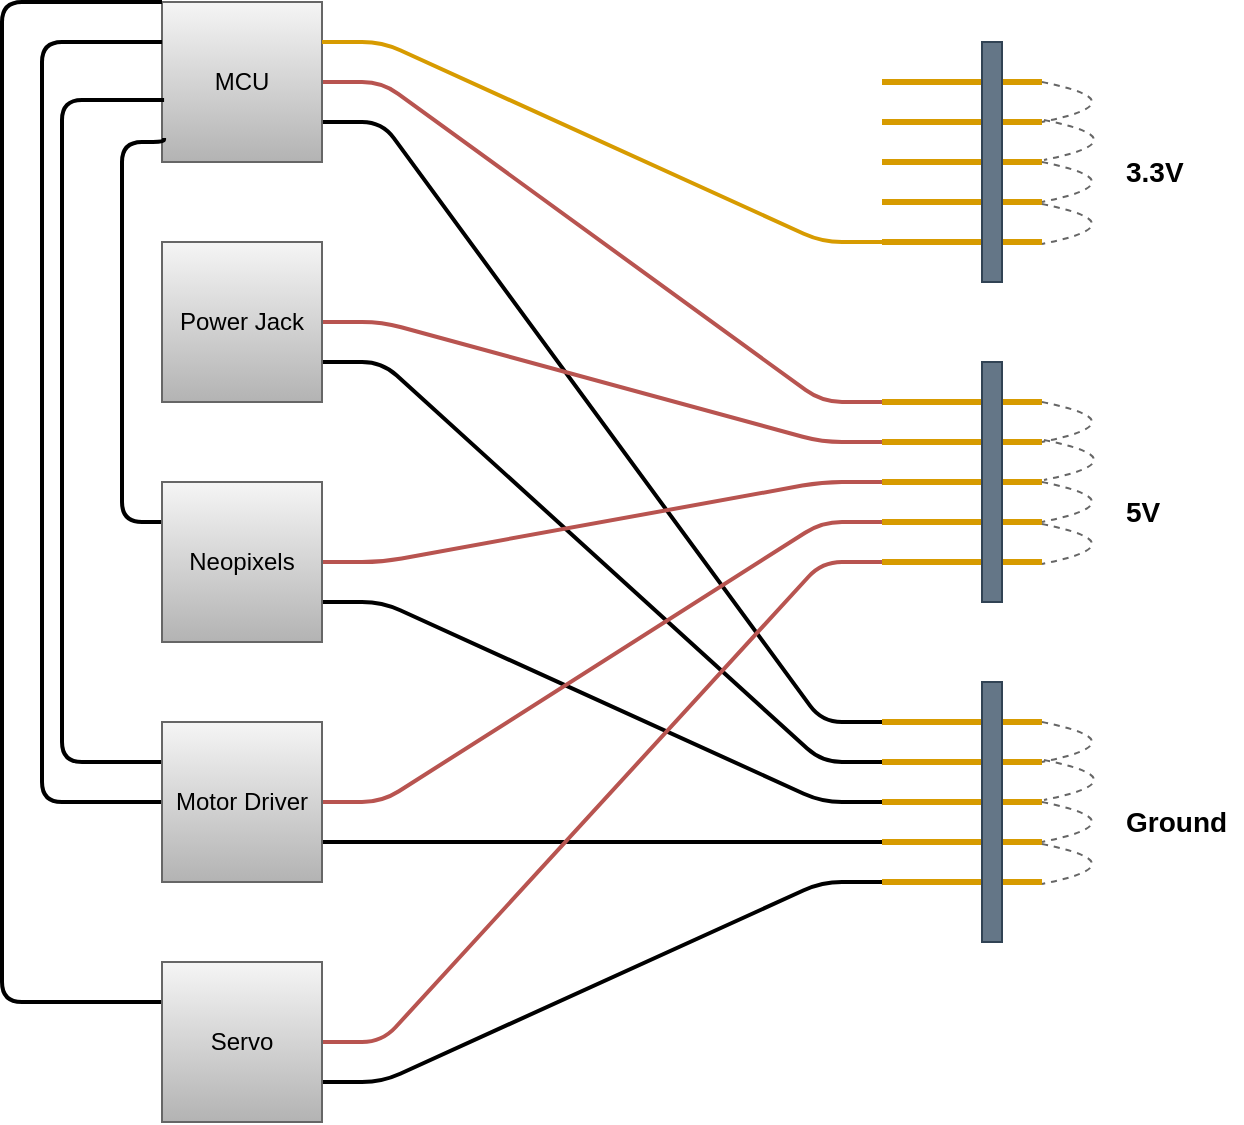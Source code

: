 <mxfile version="20.8.10" type="device"><diagram name="Page-1" id="1U_vpjZSg7oTEMf45Gdx"><mxGraphModel dx="1074" dy="1057" grid="1" gridSize="10" guides="1" tooltips="1" connect="1" arrows="1" fold="1" page="1" pageScale="1" pageWidth="1100" pageHeight="850" math="0" shadow="0"><root><mxCell id="0"/><mxCell id="1" parent="0"/><mxCell id="CsTQeBh8DQEDIjNZtIHu-3" value="" style="endArrow=none;html=1;rounded=0;strokeWidth=3;fillColor=#ffcd28;gradientColor=#ffa500;strokeColor=#d79b00;" parent="1" edge="1"><mxGeometry width="50" height="50" relative="1" as="geometry"><mxPoint x="480" y="520" as="sourcePoint"/><mxPoint x="560" y="520" as="targetPoint"/></mxGeometry></mxCell><mxCell id="CsTQeBh8DQEDIjNZtIHu-4" value="" style="endArrow=none;html=1;rounded=0;strokeWidth=3;fillColor=#ffcd28;gradientColor=#ffa500;strokeColor=#d79b00;" parent="1" edge="1"><mxGeometry width="50" height="50" relative="1" as="geometry"><mxPoint x="480" y="540" as="sourcePoint"/><mxPoint x="560" y="540" as="targetPoint"/></mxGeometry></mxCell><mxCell id="CsTQeBh8DQEDIjNZtIHu-5" value="" style="endArrow=none;html=1;rounded=0;strokeWidth=3;fillColor=#ffcd28;gradientColor=#ffa500;strokeColor=#d79b00;" parent="1" edge="1"><mxGeometry width="50" height="50" relative="1" as="geometry"><mxPoint x="480" y="560" as="sourcePoint"/><mxPoint x="560" y="560" as="targetPoint"/></mxGeometry></mxCell><mxCell id="CsTQeBh8DQEDIjNZtIHu-6" value="" style="endArrow=none;html=1;rounded=0;strokeWidth=3;fillColor=#ffcd28;gradientColor=#ffa500;strokeColor=#d79b00;" parent="1" edge="1"><mxGeometry width="50" height="50" relative="1" as="geometry"><mxPoint x="480" y="580" as="sourcePoint"/><mxPoint x="560" y="580" as="targetPoint"/></mxGeometry></mxCell><mxCell id="CsTQeBh8DQEDIjNZtIHu-7" value="" style="endArrow=none;html=1;rounded=0;strokeWidth=3;fillColor=#ffcd28;gradientColor=#ffa500;strokeColor=#d79b00;" parent="1" edge="1"><mxGeometry width="50" height="50" relative="1" as="geometry"><mxPoint x="480" y="600" as="sourcePoint"/><mxPoint x="560" y="600" as="targetPoint"/></mxGeometry></mxCell><mxCell id="CsTQeBh8DQEDIjNZtIHu-8" value="" style="endArrow=none;html=1;rounded=0;strokeWidth=3;fillColor=#ffcd28;gradientColor=#ffa500;strokeColor=#d79b00;" parent="1" edge="1"><mxGeometry width="50" height="50" relative="1" as="geometry"><mxPoint x="480" y="440" as="sourcePoint"/><mxPoint x="560" y="440" as="targetPoint"/></mxGeometry></mxCell><mxCell id="CsTQeBh8DQEDIjNZtIHu-9" value="" style="endArrow=none;html=1;rounded=0;strokeWidth=3;fillColor=#ffcd28;gradientColor=#ffa500;strokeColor=#d79b00;" parent="1" edge="1"><mxGeometry width="50" height="50" relative="1" as="geometry"><mxPoint x="480" y="420" as="sourcePoint"/><mxPoint x="560" y="420" as="targetPoint"/></mxGeometry></mxCell><mxCell id="CsTQeBh8DQEDIjNZtIHu-10" value="" style="endArrow=none;html=1;rounded=0;strokeWidth=3;fillColor=#ffcd28;gradientColor=#ffa500;strokeColor=#d79b00;" parent="1" edge="1"><mxGeometry width="50" height="50" relative="1" as="geometry"><mxPoint x="480" y="400" as="sourcePoint"/><mxPoint x="560" y="400" as="targetPoint"/></mxGeometry></mxCell><mxCell id="CsTQeBh8DQEDIjNZtIHu-11" value="" style="endArrow=none;html=1;rounded=0;strokeWidth=3;fillColor=#ffcd28;gradientColor=#ffa500;strokeColor=#d79b00;" parent="1" edge="1"><mxGeometry width="50" height="50" relative="1" as="geometry"><mxPoint x="480" y="380" as="sourcePoint"/><mxPoint x="560" y="380" as="targetPoint"/></mxGeometry></mxCell><mxCell id="CsTQeBh8DQEDIjNZtIHu-12" value="" style="endArrow=none;html=1;rounded=0;strokeWidth=3;fillColor=#ffcd28;gradientColor=#ffa500;strokeColor=#d79b00;" parent="1" edge="1"><mxGeometry width="50" height="50" relative="1" as="geometry"><mxPoint x="480" y="360" as="sourcePoint"/><mxPoint x="560" y="360" as="targetPoint"/></mxGeometry></mxCell><mxCell id="CsTQeBh8DQEDIjNZtIHu-13" value="" style="rounded=0;whiteSpace=wrap;html=1;fillColor=#647687;fontColor=#ffffff;strokeColor=#314354;" parent="1" vertex="1"><mxGeometry x="530" y="340" width="10" height="120" as="geometry"/></mxCell><mxCell id="CsTQeBh8DQEDIjNZtIHu-14" value="" style="rounded=0;whiteSpace=wrap;html=1;fillColor=#647687;fontColor=#ffffff;strokeColor=#314354;" parent="1" vertex="1"><mxGeometry x="530" y="500" width="10" height="130" as="geometry"/></mxCell><mxCell id="CsTQeBh8DQEDIjNZtIHu-16" value="" style="html=1;labelBackgroundColor=#ffffff;endArrow=none;endFill=0;jettySize=auto;orthogonalLoop=1;strokeWidth=1;dashed=1;fontSize=14;curved=1;fillColor=#f5f5f5;gradientColor=#b3b3b3;strokeColor=#666666;" parent="1" edge="1"><mxGeometry width="60" height="60" relative="1" as="geometry"><mxPoint x="560" y="360" as="sourcePoint"/><mxPoint x="560" y="380" as="targetPoint"/><Array as="points"><mxPoint x="610" y="370"/></Array></mxGeometry></mxCell><mxCell id="CsTQeBh8DQEDIjNZtIHu-17" value="" style="html=1;labelBackgroundColor=#ffffff;endArrow=none;endFill=0;jettySize=auto;orthogonalLoop=1;strokeWidth=1;dashed=1;fontSize=14;curved=1;fillColor=#f5f5f5;gradientColor=#b3b3b3;strokeColor=#666666;" parent="1" edge="1"><mxGeometry width="60" height="60" relative="1" as="geometry"><mxPoint x="561" y="379" as="sourcePoint"/><mxPoint x="561" y="399" as="targetPoint"/><Array as="points"><mxPoint x="611" y="389"/></Array></mxGeometry></mxCell><mxCell id="CsTQeBh8DQEDIjNZtIHu-18" value="" style="html=1;labelBackgroundColor=#ffffff;endArrow=none;endFill=0;jettySize=auto;orthogonalLoop=1;strokeWidth=1;dashed=1;fontSize=14;curved=1;fillColor=#f5f5f5;gradientColor=#b3b3b3;strokeColor=#666666;" parent="1" edge="1"><mxGeometry width="60" height="60" relative="1" as="geometry"><mxPoint x="560" y="400" as="sourcePoint"/><mxPoint x="560" y="420" as="targetPoint"/><Array as="points"><mxPoint x="610" y="410"/></Array></mxGeometry></mxCell><mxCell id="CsTQeBh8DQEDIjNZtIHu-19" value="" style="html=1;labelBackgroundColor=#ffffff;endArrow=none;endFill=0;jettySize=auto;orthogonalLoop=1;strokeWidth=1;dashed=1;fontSize=14;curved=1;fillColor=#f5f5f5;gradientColor=#b3b3b3;strokeColor=#666666;" parent="1" edge="1"><mxGeometry width="60" height="60" relative="1" as="geometry"><mxPoint x="560" y="421" as="sourcePoint"/><mxPoint x="560" y="441" as="targetPoint"/><Array as="points"><mxPoint x="610" y="431"/></Array></mxGeometry></mxCell><mxCell id="CsTQeBh8DQEDIjNZtIHu-20" value="" style="html=1;labelBackgroundColor=#ffffff;endArrow=none;endFill=0;jettySize=auto;orthogonalLoop=1;strokeWidth=1;dashed=1;fontSize=14;curved=1;fillColor=#f5f5f5;gradientColor=#b3b3b3;strokeColor=#666666;" parent="1" edge="1"><mxGeometry width="60" height="60" relative="1" as="geometry"><mxPoint x="560" y="520" as="sourcePoint"/><mxPoint x="560" y="540" as="targetPoint"/><Array as="points"><mxPoint x="610" y="530"/></Array></mxGeometry></mxCell><mxCell id="CsTQeBh8DQEDIjNZtIHu-21" value="" style="html=1;labelBackgroundColor=#ffffff;endArrow=none;endFill=0;jettySize=auto;orthogonalLoop=1;strokeWidth=1;dashed=1;fontSize=14;curved=1;fillColor=#f5f5f5;gradientColor=#b3b3b3;strokeColor=#666666;" parent="1" edge="1"><mxGeometry width="60" height="60" relative="1" as="geometry"><mxPoint x="561" y="539" as="sourcePoint"/><mxPoint x="561" y="559" as="targetPoint"/><Array as="points"><mxPoint x="611" y="549"/></Array></mxGeometry></mxCell><mxCell id="CsTQeBh8DQEDIjNZtIHu-22" value="" style="html=1;labelBackgroundColor=#ffffff;endArrow=none;endFill=0;jettySize=auto;orthogonalLoop=1;strokeWidth=1;dashed=1;fontSize=14;curved=1;fillColor=#f5f5f5;gradientColor=#b3b3b3;strokeColor=#666666;" parent="1" edge="1"><mxGeometry width="60" height="60" relative="1" as="geometry"><mxPoint x="560" y="560" as="sourcePoint"/><mxPoint x="560" y="580" as="targetPoint"/><Array as="points"><mxPoint x="610" y="570"/></Array></mxGeometry></mxCell><mxCell id="CsTQeBh8DQEDIjNZtIHu-23" value="" style="html=1;labelBackgroundColor=#ffffff;endArrow=none;endFill=0;jettySize=auto;orthogonalLoop=1;strokeWidth=1;dashed=1;fontSize=14;curved=1;fillColor=#f5f5f5;gradientColor=#b3b3b3;strokeColor=#666666;" parent="1" edge="1"><mxGeometry width="60" height="60" relative="1" as="geometry"><mxPoint x="560" y="581" as="sourcePoint"/><mxPoint x="560" y="601" as="targetPoint"/><Array as="points"><mxPoint x="610" y="591"/></Array></mxGeometry></mxCell><mxCell id="CsTQeBh8DQEDIjNZtIHu-29" style="edgeStyle=entityRelationEdgeStyle;orthogonalLoop=1;jettySize=auto;html=1;exitX=1;exitY=0.5;exitDx=0;exitDy=0;strokeWidth=2;fillColor=#f8cecc;gradientColor=#ea6b66;strokeColor=#b85450;endArrow=none;endFill=0;" parent="1" source="CsTQeBh8DQEDIjNZtIHu-24" edge="1"><mxGeometry relative="1" as="geometry"><mxPoint x="480" y="360" as="targetPoint"/></mxGeometry></mxCell><mxCell id="CsTQeBh8DQEDIjNZtIHu-38" style="edgeStyle=entityRelationEdgeStyle;orthogonalLoop=1;jettySize=auto;html=1;exitX=1;exitY=0.75;exitDx=0;exitDy=0;strokeWidth=2;endArrow=none;endFill=0;" parent="1" source="CsTQeBh8DQEDIjNZtIHu-24" edge="1"><mxGeometry relative="1" as="geometry"><mxPoint x="480" y="520" as="targetPoint"/></mxGeometry></mxCell><mxCell id="CsTQeBh8DQEDIjNZtIHu-24" value="MCU" style="rounded=0;whiteSpace=wrap;html=1;fillColor=#f5f5f5;gradientColor=#b3b3b3;strokeColor=#666666;" parent="1" vertex="1"><mxGeometry x="120" y="160" width="80" height="80" as="geometry"/></mxCell><mxCell id="CsTQeBh8DQEDIjNZtIHu-30" style="edgeStyle=entityRelationEdgeStyle;orthogonalLoop=1;jettySize=auto;html=1;exitX=1;exitY=0.5;exitDx=0;exitDy=0;strokeWidth=2;fillColor=#f8cecc;gradientColor=#ea6b66;strokeColor=#b85450;endArrow=none;endFill=0;" parent="1" source="CsTQeBh8DQEDIjNZtIHu-25" edge="1"><mxGeometry relative="1" as="geometry"><mxPoint x="480" y="380" as="targetPoint"/></mxGeometry></mxCell><mxCell id="CsTQeBh8DQEDIjNZtIHu-37" style="edgeStyle=entityRelationEdgeStyle;orthogonalLoop=1;jettySize=auto;html=1;exitX=1;exitY=0.75;exitDx=0;exitDy=0;strokeWidth=2;endArrow=none;endFill=0;" parent="1" source="CsTQeBh8DQEDIjNZtIHu-25" edge="1"><mxGeometry relative="1" as="geometry"><mxPoint x="480" y="540" as="targetPoint"/></mxGeometry></mxCell><mxCell id="CsTQeBh8DQEDIjNZtIHu-49" style="edgeStyle=entityRelationEdgeStyle;orthogonalLoop=1;jettySize=auto;html=1;exitX=1;exitY=0.25;exitDx=0;exitDy=0;strokeWidth=2;endArrow=none;endFill=0;fillColor=#ffe6cc;strokeColor=#d79b00;" parent="1" source="CsTQeBh8DQEDIjNZtIHu-24" edge="1"><mxGeometry relative="1" as="geometry"><mxPoint x="480" y="280" as="targetPoint"/></mxGeometry></mxCell><mxCell id="CsTQeBh8DQEDIjNZtIHu-25" value="Power Jack" style="rounded=0;whiteSpace=wrap;html=1;fillColor=#f5f5f5;gradientColor=#b3b3b3;strokeColor=#666666;" parent="1" vertex="1"><mxGeometry x="120" y="280" width="80" height="80" as="geometry"/></mxCell><mxCell id="CsTQeBh8DQEDIjNZtIHu-31" style="edgeStyle=entityRelationEdgeStyle;orthogonalLoop=1;jettySize=auto;html=1;exitX=1;exitY=0.5;exitDx=0;exitDy=0;strokeWidth=2;fillColor=#f8cecc;gradientColor=#ea6b66;strokeColor=#b85450;endArrow=none;endFill=0;" parent="1" source="CsTQeBh8DQEDIjNZtIHu-26" edge="1"><mxGeometry relative="1" as="geometry"><mxPoint x="480" y="400" as="targetPoint"/></mxGeometry></mxCell><mxCell id="CsTQeBh8DQEDIjNZtIHu-36" style="edgeStyle=entityRelationEdgeStyle;orthogonalLoop=1;jettySize=auto;html=1;exitX=1;exitY=0.75;exitDx=0;exitDy=0;strokeWidth=2;endArrow=none;endFill=0;" parent="1" source="CsTQeBh8DQEDIjNZtIHu-26" edge="1"><mxGeometry relative="1" as="geometry"><mxPoint x="480" y="560" as="targetPoint"/></mxGeometry></mxCell><mxCell id="CsTQeBh8DQEDIjNZtIHu-53" style="edgeStyle=orthogonalEdgeStyle;orthogonalLoop=1;jettySize=auto;html=1;exitX=0;exitY=0.25;exitDx=0;exitDy=0;strokeWidth=2;fontSize=14;endArrow=none;endFill=0;entryX=0.013;entryY=0.85;entryDx=0;entryDy=0;entryPerimeter=0;" parent="1" source="CsTQeBh8DQEDIjNZtIHu-26" target="CsTQeBh8DQEDIjNZtIHu-24" edge="1"><mxGeometry relative="1" as="geometry"><mxPoint x="120" y="260" as="targetPoint"/><Array as="points"><mxPoint x="100" y="420"/><mxPoint x="100" y="230"/><mxPoint x="121" y="230"/></Array></mxGeometry></mxCell><mxCell id="CsTQeBh8DQEDIjNZtIHu-26" value="Neopixels" style="rounded=0;whiteSpace=wrap;html=1;fillColor=#f5f5f5;gradientColor=#b3b3b3;strokeColor=#666666;" parent="1" vertex="1"><mxGeometry x="120" y="400" width="80" height="80" as="geometry"/></mxCell><mxCell id="CsTQeBh8DQEDIjNZtIHu-32" style="edgeStyle=entityRelationEdgeStyle;orthogonalLoop=1;jettySize=auto;html=1;exitX=1;exitY=0.5;exitDx=0;exitDy=0;strokeWidth=2;fillColor=#f8cecc;gradientColor=#ea6b66;strokeColor=#b85450;endArrow=none;endFill=0;" parent="1" source="CsTQeBh8DQEDIjNZtIHu-27" edge="1"><mxGeometry relative="1" as="geometry"><mxPoint x="480" y="420" as="targetPoint"/></mxGeometry></mxCell><mxCell id="CsTQeBh8DQEDIjNZtIHu-35" style="edgeStyle=entityRelationEdgeStyle;orthogonalLoop=1;jettySize=auto;html=1;exitX=1;exitY=0.75;exitDx=0;exitDy=0;strokeWidth=2;endArrow=none;endFill=0;" parent="1" source="CsTQeBh8DQEDIjNZtIHu-27" edge="1"><mxGeometry relative="1" as="geometry"><mxPoint x="480" y="580" as="targetPoint"/></mxGeometry></mxCell><mxCell id="CsTQeBh8DQEDIjNZtIHu-54" style="edgeStyle=orthogonalEdgeStyle;orthogonalLoop=1;jettySize=auto;html=1;exitX=0;exitY=0.25;exitDx=0;exitDy=0;entryX=0.013;entryY=0.613;entryDx=0;entryDy=0;entryPerimeter=0;strokeWidth=2;fontSize=14;endArrow=none;endFill=0;" parent="1" source="CsTQeBh8DQEDIjNZtIHu-27" target="CsTQeBh8DQEDIjNZtIHu-24" edge="1"><mxGeometry relative="1" as="geometry"><Array as="points"><mxPoint x="70" y="540"/><mxPoint x="70" y="209"/></Array></mxGeometry></mxCell><mxCell id="CsTQeBh8DQEDIjNZtIHu-55" style="edgeStyle=orthogonalEdgeStyle;orthogonalLoop=1;jettySize=auto;html=1;exitX=0;exitY=0.5;exitDx=0;exitDy=0;entryX=0;entryY=0.25;entryDx=0;entryDy=0;strokeWidth=2;fontSize=14;endArrow=none;endFill=0;" parent="1" source="CsTQeBh8DQEDIjNZtIHu-27" target="CsTQeBh8DQEDIjNZtIHu-24" edge="1"><mxGeometry relative="1" as="geometry"><Array as="points"><mxPoint x="60" y="560"/><mxPoint x="60" y="180"/></Array></mxGeometry></mxCell><mxCell id="CsTQeBh8DQEDIjNZtIHu-27" value="Motor Driver" style="rounded=0;whiteSpace=wrap;html=1;fillColor=#f5f5f5;gradientColor=#b3b3b3;strokeColor=#666666;" parent="1" vertex="1"><mxGeometry x="120" y="520" width="80" height="80" as="geometry"/></mxCell><mxCell id="CsTQeBh8DQEDIjNZtIHu-33" style="edgeStyle=entityRelationEdgeStyle;orthogonalLoop=1;jettySize=auto;html=1;exitX=1;exitY=0.5;exitDx=0;exitDy=0;strokeWidth=2;fillColor=#f8cecc;gradientColor=#ea6b66;strokeColor=#b85450;endArrow=none;endFill=0;" parent="1" source="CsTQeBh8DQEDIjNZtIHu-28" edge="1"><mxGeometry relative="1" as="geometry"><mxPoint x="480" y="440" as="targetPoint"/></mxGeometry></mxCell><mxCell id="CsTQeBh8DQEDIjNZtIHu-34" style="edgeStyle=entityRelationEdgeStyle;orthogonalLoop=1;jettySize=auto;html=1;exitX=1;exitY=0.75;exitDx=0;exitDy=0;strokeWidth=2;endArrow=none;endFill=0;" parent="1" source="CsTQeBh8DQEDIjNZtIHu-28" edge="1"><mxGeometry relative="1" as="geometry"><mxPoint x="480" y="600" as="targetPoint"/></mxGeometry></mxCell><mxCell id="CsTQeBh8DQEDIjNZtIHu-56" style="edgeStyle=orthogonalEdgeStyle;orthogonalLoop=1;jettySize=auto;html=1;exitX=0;exitY=0.25;exitDx=0;exitDy=0;entryX=0;entryY=0;entryDx=0;entryDy=0;strokeWidth=2;fontSize=14;endArrow=none;endFill=0;" parent="1" source="CsTQeBh8DQEDIjNZtIHu-28" target="CsTQeBh8DQEDIjNZtIHu-24" edge="1"><mxGeometry relative="1" as="geometry"><Array as="points"><mxPoint x="40" y="660"/><mxPoint x="40" y="160"/></Array></mxGeometry></mxCell><mxCell id="CsTQeBh8DQEDIjNZtIHu-28" value="Servo" style="rounded=0;whiteSpace=wrap;html=1;fillColor=#f5f5f5;gradientColor=#b3b3b3;strokeColor=#666666;" parent="1" vertex="1"><mxGeometry x="120" y="640" width="80" height="80" as="geometry"/></mxCell><mxCell id="CsTQeBh8DQEDIjNZtIHu-39" value="" style="endArrow=none;html=1;rounded=0;strokeWidth=3;fillColor=#ffcd28;gradientColor=#ffa500;strokeColor=#d79b00;" parent="1" edge="1"><mxGeometry width="50" height="50" relative="1" as="geometry"><mxPoint x="480" y="280" as="sourcePoint"/><mxPoint x="560" y="280" as="targetPoint"/></mxGeometry></mxCell><mxCell id="CsTQeBh8DQEDIjNZtIHu-40" value="" style="endArrow=none;html=1;rounded=0;strokeWidth=3;fillColor=#ffcd28;gradientColor=#ffa500;strokeColor=#d79b00;" parent="1" edge="1"><mxGeometry width="50" height="50" relative="1" as="geometry"><mxPoint x="480" y="260" as="sourcePoint"/><mxPoint x="560" y="260" as="targetPoint"/></mxGeometry></mxCell><mxCell id="CsTQeBh8DQEDIjNZtIHu-41" value="" style="endArrow=none;html=1;rounded=0;strokeWidth=3;fillColor=#ffcd28;gradientColor=#ffa500;strokeColor=#d79b00;" parent="1" edge="1"><mxGeometry width="50" height="50" relative="1" as="geometry"><mxPoint x="480" y="240" as="sourcePoint"/><mxPoint x="560" y="240" as="targetPoint"/></mxGeometry></mxCell><mxCell id="CsTQeBh8DQEDIjNZtIHu-42" value="" style="endArrow=none;html=1;rounded=0;strokeWidth=3;fillColor=#ffcd28;gradientColor=#ffa500;strokeColor=#d79b00;" parent="1" edge="1"><mxGeometry width="50" height="50" relative="1" as="geometry"><mxPoint x="480" y="220" as="sourcePoint"/><mxPoint x="560" y="220" as="targetPoint"/></mxGeometry></mxCell><mxCell id="CsTQeBh8DQEDIjNZtIHu-43" value="" style="endArrow=none;html=1;rounded=0;strokeWidth=3;fillColor=#ffcd28;gradientColor=#ffa500;strokeColor=#d79b00;" parent="1" edge="1"><mxGeometry width="50" height="50" relative="1" as="geometry"><mxPoint x="480" y="200" as="sourcePoint"/><mxPoint x="560" y="200" as="targetPoint"/></mxGeometry></mxCell><mxCell id="CsTQeBh8DQEDIjNZtIHu-44" value="" style="rounded=0;whiteSpace=wrap;html=1;fillColor=#647687;fontColor=#ffffff;strokeColor=#314354;" parent="1" vertex="1"><mxGeometry x="530" y="180" width="10" height="120" as="geometry"/></mxCell><mxCell id="CsTQeBh8DQEDIjNZtIHu-45" value="" style="html=1;labelBackgroundColor=#ffffff;endArrow=none;endFill=0;jettySize=auto;orthogonalLoop=1;strokeWidth=1;dashed=1;fontSize=14;curved=1;fillColor=#f5f5f5;gradientColor=#b3b3b3;strokeColor=#666666;" parent="1" edge="1"><mxGeometry width="60" height="60" relative="1" as="geometry"><mxPoint x="560" y="200" as="sourcePoint"/><mxPoint x="560" y="220" as="targetPoint"/><Array as="points"><mxPoint x="610" y="210"/></Array></mxGeometry></mxCell><mxCell id="CsTQeBh8DQEDIjNZtIHu-46" value="" style="html=1;labelBackgroundColor=#ffffff;endArrow=none;endFill=0;jettySize=auto;orthogonalLoop=1;strokeWidth=1;dashed=1;fontSize=14;curved=1;fillColor=#f5f5f5;gradientColor=#b3b3b3;strokeColor=#666666;" parent="1" edge="1"><mxGeometry width="60" height="60" relative="1" as="geometry"><mxPoint x="561" y="219" as="sourcePoint"/><mxPoint x="561" y="239" as="targetPoint"/><Array as="points"><mxPoint x="611" y="229"/></Array></mxGeometry></mxCell><mxCell id="CsTQeBh8DQEDIjNZtIHu-47" value="" style="html=1;labelBackgroundColor=#ffffff;endArrow=none;endFill=0;jettySize=auto;orthogonalLoop=1;strokeWidth=1;dashed=1;fontSize=14;curved=1;fillColor=#f5f5f5;gradientColor=#b3b3b3;strokeColor=#666666;" parent="1" edge="1"><mxGeometry width="60" height="60" relative="1" as="geometry"><mxPoint x="560" y="240" as="sourcePoint"/><mxPoint x="560" y="260" as="targetPoint"/><Array as="points"><mxPoint x="610" y="250"/></Array></mxGeometry></mxCell><mxCell id="CsTQeBh8DQEDIjNZtIHu-48" value="" style="html=1;labelBackgroundColor=#ffffff;endArrow=none;endFill=0;jettySize=auto;orthogonalLoop=1;strokeWidth=1;dashed=1;fontSize=14;curved=1;fillColor=#f5f5f5;gradientColor=#b3b3b3;strokeColor=#666666;" parent="1" edge="1"><mxGeometry width="60" height="60" relative="1" as="geometry"><mxPoint x="560" y="261" as="sourcePoint"/><mxPoint x="560" y="281" as="targetPoint"/><Array as="points"><mxPoint x="610" y="271"/></Array></mxGeometry></mxCell><mxCell id="CsTQeBh8DQEDIjNZtIHu-50" value="3.3V" style="text;html=1;strokeColor=none;fillColor=none;align=left;verticalAlign=middle;whiteSpace=wrap;rounded=0;fontSize=14;fontStyle=1" parent="1" vertex="1"><mxGeometry x="600" y="230" width="60" height="30" as="geometry"/></mxCell><mxCell id="CsTQeBh8DQEDIjNZtIHu-51" value="5V" style="text;html=1;strokeColor=none;fillColor=none;align=left;verticalAlign=middle;whiteSpace=wrap;rounded=0;fontSize=14;fontStyle=1" parent="1" vertex="1"><mxGeometry x="600" y="400" width="60" height="30" as="geometry"/></mxCell><mxCell id="CsTQeBh8DQEDIjNZtIHu-52" value="Ground" style="text;html=1;strokeColor=none;fillColor=none;align=left;verticalAlign=middle;whiteSpace=wrap;rounded=0;fontSize=14;fontStyle=1" parent="1" vertex="1"><mxGeometry x="600" y="555" width="60" height="30" as="geometry"/></mxCell></root></mxGraphModel></diagram></mxfile>